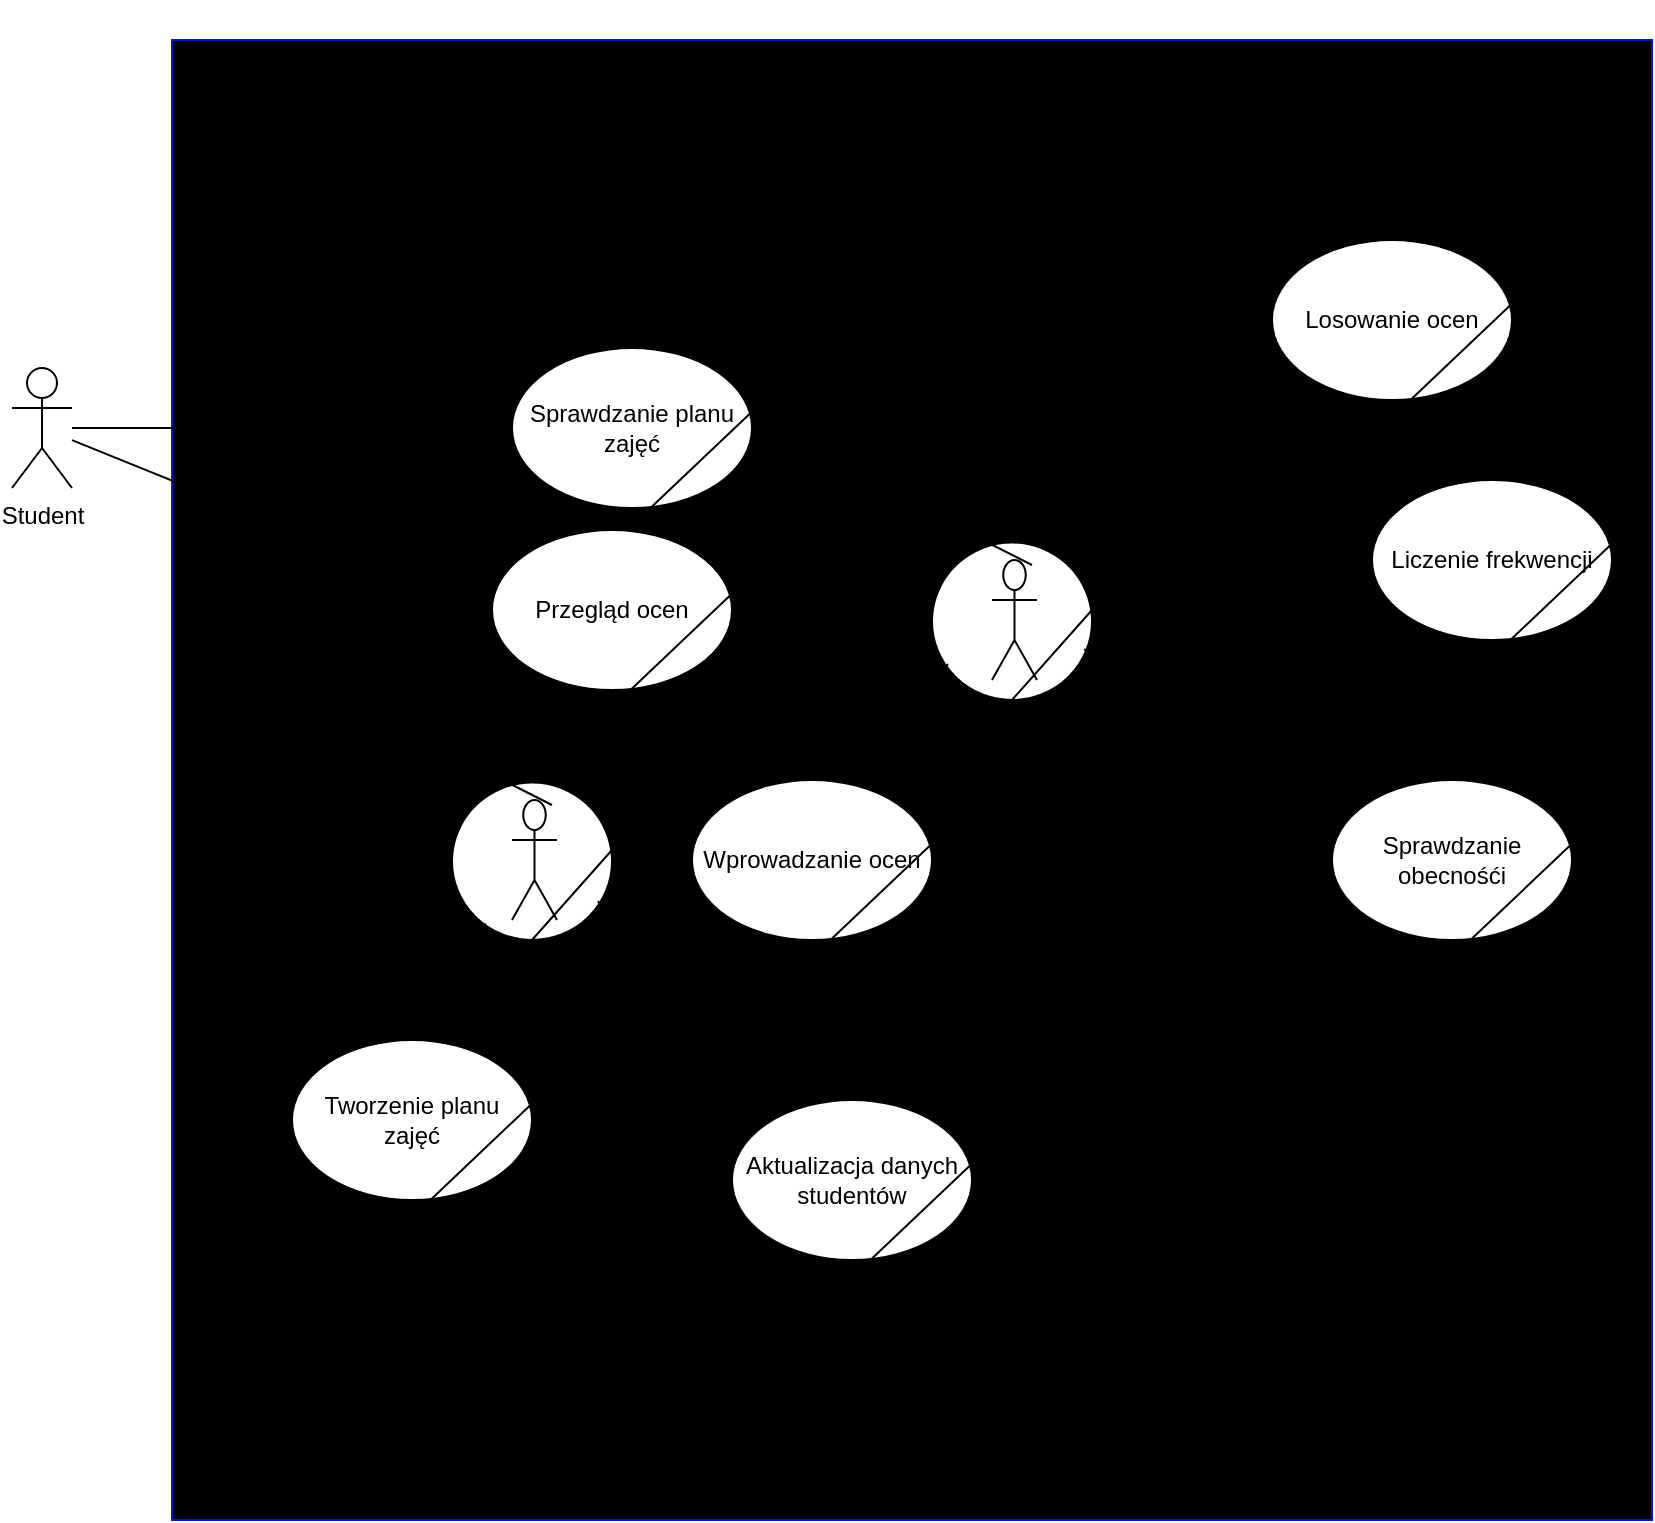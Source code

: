 <mxfile version="28.2.7">
  <diagram name="Strona-1" id="ZFRBkoAJPbokdD1M1VAQ">
    <mxGraphModel dx="1271" dy="654" grid="1" gridSize="10" guides="1" tooltips="1" connect="1" arrows="1" fold="1" page="1" pageScale="1" pageWidth="827" pageHeight="1169" math="0" shadow="0">
      <root>
        <mxCell id="0" />
        <mxCell id="1" parent="0" />
        <mxCell id="OdpIeoZB1gtkTC5gq9g6-11" value="" style="whiteSpace=wrap;html=1;aspect=fixed;fillColor=light-dark(#b2c7f0, #6db2ff);fontColor=#ffffff;strokeColor=#001DBC;gradientColor=light-dark(#e1d5d5, #ededed);" vertex="1" parent="1">
          <mxGeometry x="260" y="430" width="740" height="740" as="geometry" />
        </mxCell>
        <mxCell id="OdpIeoZB1gtkTC5gq9g6-10" value="" style="group" vertex="1" connectable="0" parent="1">
          <mxGeometry x="860" y="650" width="120" height="80" as="geometry" />
        </mxCell>
        <mxCell id="OdpIeoZB1gtkTC5gq9g6-8" value="Liczenie frekwencji" style="ellipse;whiteSpace=wrap;html=1;" vertex="1" parent="OdpIeoZB1gtkTC5gq9g6-10">
          <mxGeometry width="120" height="80" as="geometry" />
        </mxCell>
        <mxCell id="OdpIeoZB1gtkTC5gq9g6-9" value="" style="endArrow=none;html=1;rounded=0;endFill=0;entryX=0.994;entryY=0.406;entryDx=0;entryDy=0;entryPerimeter=0;exitX=0.579;exitY=0.997;exitDx=0;exitDy=0;exitPerimeter=0;" edge="1" parent="OdpIeoZB1gtkTC5gq9g6-10" source="OdpIeoZB1gtkTC5gq9g6-8" target="OdpIeoZB1gtkTC5gq9g6-8">
          <mxGeometry width="50" height="50" relative="1" as="geometry">
            <mxPoint x="70" y="80" as="sourcePoint" />
            <mxPoint x="120" y="30" as="targetPoint" />
          </mxGeometry>
        </mxCell>
        <mxCell id="OdpIeoZB1gtkTC5gq9g6-12" value="" style="group" vertex="1" connectable="0" parent="1">
          <mxGeometry x="430" y="584" width="120" height="80" as="geometry" />
        </mxCell>
        <mxCell id="OdpIeoZB1gtkTC5gq9g6-13" value="Sprawdzanie planu zajęć" style="ellipse;whiteSpace=wrap;html=1;" vertex="1" parent="OdpIeoZB1gtkTC5gq9g6-12">
          <mxGeometry width="120" height="80" as="geometry" />
        </mxCell>
        <mxCell id="OdpIeoZB1gtkTC5gq9g6-14" value="" style="endArrow=none;html=1;rounded=0;endFill=0;entryX=0.994;entryY=0.406;entryDx=0;entryDy=0;entryPerimeter=0;exitX=0.579;exitY=0.997;exitDx=0;exitDy=0;exitPerimeter=0;" edge="1" parent="OdpIeoZB1gtkTC5gq9g6-12" source="OdpIeoZB1gtkTC5gq9g6-13" target="OdpIeoZB1gtkTC5gq9g6-13">
          <mxGeometry width="50" height="50" relative="1" as="geometry">
            <mxPoint x="70" y="80" as="sourcePoint" />
            <mxPoint x="120" y="30" as="targetPoint" />
          </mxGeometry>
        </mxCell>
        <mxCell id="OdpIeoZB1gtkTC5gq9g6-15" value="" style="group" vertex="1" connectable="0" parent="1">
          <mxGeometry x="420" y="675" width="120" height="80" as="geometry" />
        </mxCell>
        <mxCell id="OdpIeoZB1gtkTC5gq9g6-16" value="Przegląd ocen" style="ellipse;whiteSpace=wrap;html=1;" vertex="1" parent="OdpIeoZB1gtkTC5gq9g6-15">
          <mxGeometry width="120" height="80" as="geometry" />
        </mxCell>
        <mxCell id="OdpIeoZB1gtkTC5gq9g6-17" value="" style="endArrow=none;html=1;rounded=0;endFill=0;entryX=0.994;entryY=0.406;entryDx=0;entryDy=0;entryPerimeter=0;exitX=0.579;exitY=0.997;exitDx=0;exitDy=0;exitPerimeter=0;" edge="1" parent="OdpIeoZB1gtkTC5gq9g6-15" source="OdpIeoZB1gtkTC5gq9g6-16" target="OdpIeoZB1gtkTC5gq9g6-16">
          <mxGeometry width="50" height="50" relative="1" as="geometry">
            <mxPoint x="70" y="80" as="sourcePoint" />
            <mxPoint x="120" y="30" as="targetPoint" />
          </mxGeometry>
        </mxCell>
        <mxCell id="OdpIeoZB1gtkTC5gq9g6-18" value="" style="group" vertex="1" connectable="0" parent="1">
          <mxGeometry x="320" y="930" width="240" height="110" as="geometry" />
        </mxCell>
        <mxCell id="OdpIeoZB1gtkTC5gq9g6-19" value="Tworzenie planu zajęć" style="ellipse;whiteSpace=wrap;html=1;" vertex="1" parent="OdpIeoZB1gtkTC5gq9g6-18">
          <mxGeometry width="120" height="80" as="geometry" />
        </mxCell>
        <mxCell id="OdpIeoZB1gtkTC5gq9g6-20" value="" style="endArrow=none;html=1;rounded=0;endFill=0;entryX=0.994;entryY=0.406;entryDx=0;entryDy=0;entryPerimeter=0;exitX=0.579;exitY=0.997;exitDx=0;exitDy=0;exitPerimeter=0;" edge="1" parent="OdpIeoZB1gtkTC5gq9g6-18" source="OdpIeoZB1gtkTC5gq9g6-19" target="OdpIeoZB1gtkTC5gq9g6-19">
          <mxGeometry width="50" height="50" relative="1" as="geometry">
            <mxPoint x="70" y="80" as="sourcePoint" />
            <mxPoint x="120" y="30" as="targetPoint" />
          </mxGeometry>
        </mxCell>
        <mxCell id="OdpIeoZB1gtkTC5gq9g6-21" value="" style="group" vertex="1" connectable="0" parent="1">
          <mxGeometry x="840" y="800" width="120" height="80" as="geometry" />
        </mxCell>
        <mxCell id="OdpIeoZB1gtkTC5gq9g6-22" value="Sprawdzanie obecnośći" style="ellipse;whiteSpace=wrap;html=1;" vertex="1" parent="OdpIeoZB1gtkTC5gq9g6-21">
          <mxGeometry width="120" height="80" as="geometry" />
        </mxCell>
        <mxCell id="OdpIeoZB1gtkTC5gq9g6-23" value="" style="endArrow=none;html=1;rounded=0;endFill=0;entryX=0.994;entryY=0.406;entryDx=0;entryDy=0;entryPerimeter=0;exitX=0.579;exitY=0.997;exitDx=0;exitDy=0;exitPerimeter=0;" edge="1" parent="OdpIeoZB1gtkTC5gq9g6-21" source="OdpIeoZB1gtkTC5gq9g6-22" target="OdpIeoZB1gtkTC5gq9g6-22">
          <mxGeometry width="50" height="50" relative="1" as="geometry">
            <mxPoint x="70" y="80" as="sourcePoint" />
            <mxPoint x="120" y="30" as="targetPoint" />
          </mxGeometry>
        </mxCell>
        <mxCell id="OdpIeoZB1gtkTC5gq9g6-35" value="" style="group" vertex="1" connectable="0" parent="1">
          <mxGeometry x="810" y="530" width="120" height="80" as="geometry" />
        </mxCell>
        <mxCell id="OdpIeoZB1gtkTC5gq9g6-36" value="Losowanie ocen" style="ellipse;whiteSpace=wrap;html=1;" vertex="1" parent="OdpIeoZB1gtkTC5gq9g6-35">
          <mxGeometry width="120" height="80" as="geometry" />
        </mxCell>
        <mxCell id="OdpIeoZB1gtkTC5gq9g6-37" value="" style="endArrow=none;html=1;rounded=0;endFill=0;entryX=0.994;entryY=0.406;entryDx=0;entryDy=0;entryPerimeter=0;exitX=0.579;exitY=0.997;exitDx=0;exitDy=0;exitPerimeter=0;" edge="1" parent="OdpIeoZB1gtkTC5gq9g6-35" source="OdpIeoZB1gtkTC5gq9g6-36" target="OdpIeoZB1gtkTC5gq9g6-36">
          <mxGeometry width="50" height="50" relative="1" as="geometry">
            <mxPoint x="70" y="80" as="sourcePoint" />
            <mxPoint x="120" y="30" as="targetPoint" />
          </mxGeometry>
        </mxCell>
        <mxCell id="OdpIeoZB1gtkTC5gq9g6-38" value="" style="group" vertex="1" connectable="0" parent="1">
          <mxGeometry x="520" y="800" width="120" height="80" as="geometry" />
        </mxCell>
        <mxCell id="OdpIeoZB1gtkTC5gq9g6-39" value="Wprowadzanie ocen" style="ellipse;whiteSpace=wrap;html=1;" vertex="1" parent="OdpIeoZB1gtkTC5gq9g6-38">
          <mxGeometry width="120" height="80" as="geometry" />
        </mxCell>
        <mxCell id="OdpIeoZB1gtkTC5gq9g6-40" value="" style="endArrow=none;html=1;rounded=0;endFill=0;entryX=0.994;entryY=0.406;entryDx=0;entryDy=0;entryPerimeter=0;exitX=0.579;exitY=0.997;exitDx=0;exitDy=0;exitPerimeter=0;" edge="1" parent="OdpIeoZB1gtkTC5gq9g6-38" source="OdpIeoZB1gtkTC5gq9g6-39" target="OdpIeoZB1gtkTC5gq9g6-39">
          <mxGeometry width="50" height="50" relative="1" as="geometry">
            <mxPoint x="70" y="80" as="sourcePoint" />
            <mxPoint x="120" y="30" as="targetPoint" />
          </mxGeometry>
        </mxCell>
        <mxCell id="OdpIeoZB1gtkTC5gq9g6-53" value="" style="group" vertex="1" connectable="0" parent="1">
          <mxGeometry x="400" y="790" width="80" height="90" as="geometry" />
        </mxCell>
        <mxCell id="OdpIeoZB1gtkTC5gq9g6-54" value="&lt;div&gt;&lt;br&gt;&lt;/div&gt;&lt;div&gt;&lt;br&gt;&lt;/div&gt;&lt;div&gt;&lt;br&gt;&lt;/div&gt;&lt;div&gt;&lt;br&gt;&lt;/div&gt;&lt;div&gt;&lt;br&gt;&lt;/div&gt;&lt;div&gt;&lt;br&gt;&lt;/div&gt;&lt;div&gt;&lt;br&gt;&lt;/div&gt;&lt;div&gt;Dziekanat&lt;/div&gt;" style="ellipse;shape=umlControl;whiteSpace=wrap;html=1;" vertex="1" parent="OdpIeoZB1gtkTC5gq9g6-53">
          <mxGeometry width="80" height="90" as="geometry" />
        </mxCell>
        <mxCell id="OdpIeoZB1gtkTC5gq9g6-55" value="" style="shape=umlActor;verticalLabelPosition=bottom;verticalAlign=top;html=1;" vertex="1" parent="OdpIeoZB1gtkTC5gq9g6-53">
          <mxGeometry x="30" y="20" width="22.5" height="60" as="geometry" />
        </mxCell>
        <mxCell id="OdpIeoZB1gtkTC5gq9g6-56" value="" style="endArrow=none;html=1;rounded=0;endFill=0;entryX=1.001;entryY=0.441;entryDx=0;entryDy=0;entryPerimeter=0;exitX=0.5;exitY=1;exitDx=0;exitDy=0;" edge="1" parent="OdpIeoZB1gtkTC5gq9g6-53">
          <mxGeometry width="50" height="50" relative="1" as="geometry">
            <mxPoint x="40" y="90" as="sourcePoint" />
            <mxPoint x="80" y="45" as="targetPoint" />
            <Array as="points" />
          </mxGeometry>
        </mxCell>
        <mxCell id="OdpIeoZB1gtkTC5gq9g6-58" value="" style="group" vertex="1" connectable="0" parent="1">
          <mxGeometry x="640" y="670" width="80" height="90" as="geometry" />
        </mxCell>
        <mxCell id="OdpIeoZB1gtkTC5gq9g6-59" value="&lt;div&gt;&lt;br&gt;&lt;/div&gt;&lt;div&gt;&lt;br&gt;&lt;/div&gt;&lt;div&gt;&lt;br&gt;&lt;/div&gt;&lt;div&gt;&lt;br&gt;&lt;/div&gt;&lt;div&gt;&lt;br&gt;&lt;/div&gt;&lt;div&gt;&lt;br&gt;&lt;/div&gt;&lt;div&gt;&lt;br&gt;&lt;/div&gt;&lt;div&gt;Wykładowca&lt;/div&gt;" style="ellipse;shape=umlControl;whiteSpace=wrap;html=1;" vertex="1" parent="OdpIeoZB1gtkTC5gq9g6-58">
          <mxGeometry width="80" height="90" as="geometry" />
        </mxCell>
        <mxCell id="OdpIeoZB1gtkTC5gq9g6-60" value="" style="shape=umlActor;verticalLabelPosition=bottom;verticalAlign=top;html=1;" vertex="1" parent="OdpIeoZB1gtkTC5gq9g6-58">
          <mxGeometry x="30" y="20" width="22.5" height="60" as="geometry" />
        </mxCell>
        <mxCell id="OdpIeoZB1gtkTC5gq9g6-61" value="" style="endArrow=none;html=1;rounded=0;endFill=0;entryX=1.001;entryY=0.441;entryDx=0;entryDy=0;entryPerimeter=0;exitX=0.5;exitY=1;exitDx=0;exitDy=0;" edge="1" parent="OdpIeoZB1gtkTC5gq9g6-58">
          <mxGeometry width="50" height="50" relative="1" as="geometry">
            <mxPoint x="40" y="90" as="sourcePoint" />
            <mxPoint x="80" y="45" as="targetPoint" />
            <Array as="points" />
          </mxGeometry>
        </mxCell>
        <mxCell id="OdpIeoZB1gtkTC5gq9g6-67" value="&lt;font style=&quot;font-size: 17px;&quot;&gt;Uczelnia - obsługa studentów&lt;/font&gt;" style="text;html=1;whiteSpace=wrap;strokeColor=none;fillColor=none;align=center;verticalAlign=middle;rounded=0;" vertex="1" parent="1">
          <mxGeometry x="507" y="410" width="320" height="140" as="geometry" />
        </mxCell>
        <mxCell id="OdpIeoZB1gtkTC5gq9g6-73" style="rounded=0;orthogonalLoop=1;jettySize=auto;html=1;entryX=0.5;entryY=0;entryDx=0;entryDy=0;dashed=1;dashPattern=8 8;endArrow=open;endFill=0;" edge="1" parent="1" source="OdpIeoZB1gtkTC5gq9g6-59" target="OdpIeoZB1gtkTC5gq9g6-39">
          <mxGeometry relative="1" as="geometry" />
        </mxCell>
        <mxCell id="OdpIeoZB1gtkTC5gq9g6-74" style="rounded=0;orthogonalLoop=1;jettySize=auto;html=1;entryX=0.057;entryY=0.275;entryDx=0;entryDy=0;entryPerimeter=0;dashed=1;dashPattern=8 8;endArrow=open;endFill=0;" edge="1" parent="1" source="OdpIeoZB1gtkTC5gq9g6-54" target="OdpIeoZB1gtkTC5gq9g6-39">
          <mxGeometry relative="1" as="geometry" />
        </mxCell>
        <mxCell id="OdpIeoZB1gtkTC5gq9g6-77" style="rounded=0;orthogonalLoop=1;jettySize=auto;html=1;entryX=1;entryY=0.5;entryDx=0;entryDy=0;dashed=1;dashPattern=8 8;endArrow=open;endFill=0;" edge="1" parent="1" source="OdpIeoZB1gtkTC5gq9g6-59" target="OdpIeoZB1gtkTC5gq9g6-16">
          <mxGeometry relative="1" as="geometry" />
        </mxCell>
        <mxCell id="OdpIeoZB1gtkTC5gq9g6-78" style="rounded=0;orthogonalLoop=1;jettySize=auto;html=1;entryX=0.5;entryY=0;entryDx=0;entryDy=0;dashed=1;dashPattern=8 8;endArrow=open;endFill=0;" edge="1" parent="1" source="OdpIeoZB1gtkTC5gq9g6-54" target="OdpIeoZB1gtkTC5gq9g6-19">
          <mxGeometry relative="1" as="geometry" />
        </mxCell>
        <mxCell id="OdpIeoZB1gtkTC5gq9g6-79" style="rounded=0;orthogonalLoop=1;jettySize=auto;html=1;entryX=0;entryY=1;entryDx=0;entryDy=0;dashed=1;dashPattern=8 8;endArrow=open;endFill=0;" edge="1" parent="1" source="OdpIeoZB1gtkTC5gq9g6-59" target="OdpIeoZB1gtkTC5gq9g6-36">
          <mxGeometry relative="1" as="geometry" />
        </mxCell>
        <mxCell id="OdpIeoZB1gtkTC5gq9g6-80" style="rounded=0;orthogonalLoop=1;jettySize=auto;html=1;entryX=0;entryY=0;entryDx=0;entryDy=0;dashed=1;dashPattern=8 8;endArrow=open;endFill=0;" edge="1" parent="1" source="OdpIeoZB1gtkTC5gq9g6-59" target="OdpIeoZB1gtkTC5gq9g6-8">
          <mxGeometry relative="1" as="geometry" />
        </mxCell>
        <mxCell id="OdpIeoZB1gtkTC5gq9g6-81" style="rounded=0;orthogonalLoop=1;jettySize=auto;html=1;entryX=0;entryY=0;entryDx=0;entryDy=0;dashed=1;dashPattern=8 8;endArrow=open;endFill=0;" edge="1" parent="1" source="OdpIeoZB1gtkTC5gq9g6-59" target="OdpIeoZB1gtkTC5gq9g6-22">
          <mxGeometry relative="1" as="geometry" />
        </mxCell>
        <mxCell id="OdpIeoZB1gtkTC5gq9g6-82" style="rounded=0;orthogonalLoop=1;jettySize=auto;html=1;entryX=0.5;entryY=0;entryDx=0;entryDy=0;dashed=1;dashPattern=8 8;endArrow=open;endFill=0;" edge="1" parent="1" source="OdpIeoZB1gtkTC5gq9g6-54" target="OdpIeoZB1gtkTC5gq9g6-65">
          <mxGeometry relative="1" as="geometry" />
        </mxCell>
        <mxCell id="OdpIeoZB1gtkTC5gq9g6-64" value="" style="group" vertex="1" connectable="0" parent="1">
          <mxGeometry x="540" y="960" width="120" height="80" as="geometry" />
        </mxCell>
        <mxCell id="OdpIeoZB1gtkTC5gq9g6-65" value="Aktualizacja danych studentów" style="ellipse;whiteSpace=wrap;html=1;" vertex="1" parent="OdpIeoZB1gtkTC5gq9g6-64">
          <mxGeometry width="120" height="80" as="geometry" />
        </mxCell>
        <mxCell id="OdpIeoZB1gtkTC5gq9g6-66" value="" style="endArrow=none;html=1;rounded=0;endFill=0;entryX=0.994;entryY=0.406;entryDx=0;entryDy=0;entryPerimeter=0;exitX=0.579;exitY=0.997;exitDx=0;exitDy=0;exitPerimeter=0;" edge="1" parent="OdpIeoZB1gtkTC5gq9g6-64" source="OdpIeoZB1gtkTC5gq9g6-65" target="OdpIeoZB1gtkTC5gq9g6-65">
          <mxGeometry width="50" height="50" relative="1" as="geometry">
            <mxPoint x="70" y="80" as="sourcePoint" />
            <mxPoint x="120" y="30" as="targetPoint" />
          </mxGeometry>
        </mxCell>
        <mxCell id="OdpIeoZB1gtkTC5gq9g6-84" style="rounded=0;orthogonalLoop=1;jettySize=auto;html=1;entryX=0;entryY=0.5;entryDx=0;entryDy=0;endArrow=none;endFill=0;" edge="1" parent="1" source="OdpIeoZB1gtkTC5gq9g6-83" target="OdpIeoZB1gtkTC5gq9g6-13">
          <mxGeometry relative="1" as="geometry" />
        </mxCell>
        <mxCell id="OdpIeoZB1gtkTC5gq9g6-85" style="rounded=0;orthogonalLoop=1;jettySize=auto;html=1;entryX=0;entryY=0.5;entryDx=0;entryDy=0;endArrow=none;endFill=0;" edge="1" parent="1" source="OdpIeoZB1gtkTC5gq9g6-83" target="OdpIeoZB1gtkTC5gq9g6-16">
          <mxGeometry relative="1" as="geometry" />
        </mxCell>
        <mxCell id="OdpIeoZB1gtkTC5gq9g6-83" value="Student" style="shape=umlActor;verticalLabelPosition=bottom;verticalAlign=top;html=1;" vertex="1" parent="1">
          <mxGeometry x="180" y="594" width="30" height="60" as="geometry" />
        </mxCell>
      </root>
    </mxGraphModel>
  </diagram>
</mxfile>
